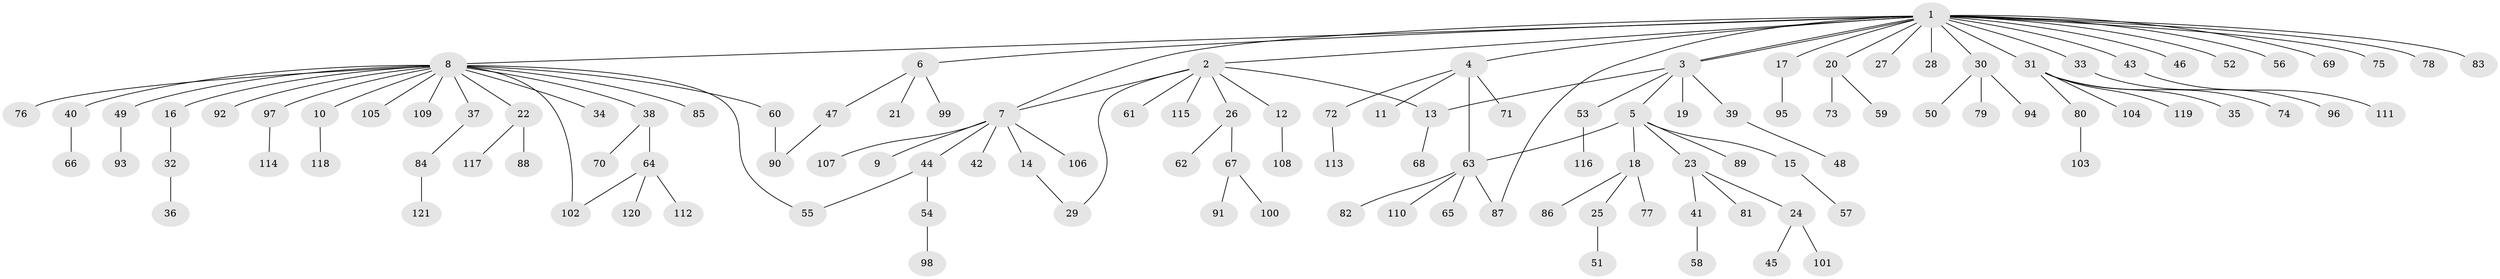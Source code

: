 // coarse degree distribution, {28: 0.010752688172043012, 7: 0.010752688172043012, 9: 0.010752688172043012, 5: 0.021505376344086023, 4: 0.043010752688172046, 6: 0.010752688172043012, 18: 0.010752688172043012, 1: 0.6559139784946236, 2: 0.1935483870967742, 3: 0.03225806451612903}
// Generated by graph-tools (version 1.1) at 2025/41/03/06/25 10:41:44]
// undirected, 121 vertices, 129 edges
graph export_dot {
graph [start="1"]
  node [color=gray90,style=filled];
  1;
  2;
  3;
  4;
  5;
  6;
  7;
  8;
  9;
  10;
  11;
  12;
  13;
  14;
  15;
  16;
  17;
  18;
  19;
  20;
  21;
  22;
  23;
  24;
  25;
  26;
  27;
  28;
  29;
  30;
  31;
  32;
  33;
  34;
  35;
  36;
  37;
  38;
  39;
  40;
  41;
  42;
  43;
  44;
  45;
  46;
  47;
  48;
  49;
  50;
  51;
  52;
  53;
  54;
  55;
  56;
  57;
  58;
  59;
  60;
  61;
  62;
  63;
  64;
  65;
  66;
  67;
  68;
  69;
  70;
  71;
  72;
  73;
  74;
  75;
  76;
  77;
  78;
  79;
  80;
  81;
  82;
  83;
  84;
  85;
  86;
  87;
  88;
  89;
  90;
  91;
  92;
  93;
  94;
  95;
  96;
  97;
  98;
  99;
  100;
  101;
  102;
  103;
  104;
  105;
  106;
  107;
  108;
  109;
  110;
  111;
  112;
  113;
  114;
  115;
  116;
  117;
  118;
  119;
  120;
  121;
  1 -- 2;
  1 -- 3;
  1 -- 3;
  1 -- 4;
  1 -- 6;
  1 -- 7;
  1 -- 8;
  1 -- 17;
  1 -- 20;
  1 -- 27;
  1 -- 28;
  1 -- 30;
  1 -- 31;
  1 -- 33;
  1 -- 43;
  1 -- 46;
  1 -- 52;
  1 -- 56;
  1 -- 69;
  1 -- 75;
  1 -- 78;
  1 -- 83;
  1 -- 87;
  2 -- 7;
  2 -- 12;
  2 -- 13;
  2 -- 26;
  2 -- 29;
  2 -- 61;
  2 -- 115;
  3 -- 5;
  3 -- 13;
  3 -- 19;
  3 -- 39;
  3 -- 53;
  4 -- 11;
  4 -- 63;
  4 -- 71;
  4 -- 72;
  5 -- 15;
  5 -- 18;
  5 -- 23;
  5 -- 63;
  5 -- 89;
  6 -- 21;
  6 -- 47;
  6 -- 99;
  7 -- 9;
  7 -- 14;
  7 -- 42;
  7 -- 44;
  7 -- 106;
  7 -- 107;
  8 -- 10;
  8 -- 16;
  8 -- 22;
  8 -- 34;
  8 -- 37;
  8 -- 38;
  8 -- 40;
  8 -- 49;
  8 -- 55;
  8 -- 60;
  8 -- 76;
  8 -- 85;
  8 -- 92;
  8 -- 97;
  8 -- 102;
  8 -- 105;
  8 -- 109;
  10 -- 118;
  12 -- 108;
  13 -- 68;
  14 -- 29;
  15 -- 57;
  16 -- 32;
  17 -- 95;
  18 -- 25;
  18 -- 77;
  18 -- 86;
  20 -- 59;
  20 -- 73;
  22 -- 88;
  22 -- 117;
  23 -- 24;
  23 -- 41;
  23 -- 81;
  24 -- 45;
  24 -- 101;
  25 -- 51;
  26 -- 62;
  26 -- 67;
  30 -- 50;
  30 -- 79;
  30 -- 94;
  31 -- 35;
  31 -- 74;
  31 -- 80;
  31 -- 104;
  31 -- 119;
  32 -- 36;
  33 -- 96;
  37 -- 84;
  38 -- 64;
  38 -- 70;
  39 -- 48;
  40 -- 66;
  41 -- 58;
  43 -- 111;
  44 -- 54;
  44 -- 55;
  47 -- 90;
  49 -- 93;
  53 -- 116;
  54 -- 98;
  60 -- 90;
  63 -- 65;
  63 -- 82;
  63 -- 87;
  63 -- 110;
  64 -- 102;
  64 -- 112;
  64 -- 120;
  67 -- 91;
  67 -- 100;
  72 -- 113;
  80 -- 103;
  84 -- 121;
  97 -- 114;
}
